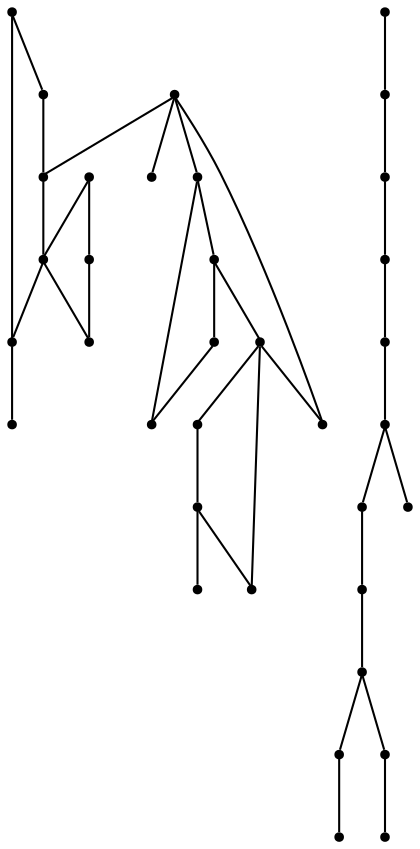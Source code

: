 graph {
  node [shape=point,comment="{\"directed\":false,\"doi\":\"10.1007/978-3-030-68766-3_33\",\"figure\":\"6 (1)\"}"]

  v0 [pos="802.6997586817811,454.8888267383063"]
  v1 [pos="770.456043308123,487.7186157327154"]
  v2 [pos="798.5970021777036,410.3322054738853"]
  v3 [pos="795.6642725592675,375.15732822139177"]
  v4 [pos="722.9682924568508,483.0304263302459"]
  v5 [pos="744.66025707745,374.5687371951835"]
  v6 [pos="705.3790207519116,425.5761971979633"]
  v7 [pos="707.1376220317649,364.0170044824313"]
  v8 [pos="667.8584841240107,376.9138254532679"]
  v9 [pos="650.8557996752302,549.2775540976941"]
  v10 [pos="642.6482200434999,498.8576438735439"]
  v11 [pos="533.0182428780276,484.78900605727904"]
  v12 [pos="638.5433969158471,413.26181514932176"]
  v13 [pos="609.2304081254676,322.97779702263006"]
  v14 [pos="585.1932231746478,378.08892501052753"]
  v15 [pos="536.5354931290474,347.601195912925"]
  v16 [pos="550.0167463883446,318.2885663725821"]
  v17 [pos="525.3962171906686,281.3558962900803"]
  v18 [pos="515.427937861301,420.2961340574542"]
  v19 [pos="457.9729727866577,432.022966327466"]
  v20 [pos="474.38806846170064,476.57958759188693"]
  v21 [pos="455.53925327610585,385.7026544795772"]
  v22 [pos="464.3323232637896,351.11204429388204"]
  v23 [pos="408.6359276747907,417.35838516430516"]
  v24 [pos="362.3202226414219,400.94336349182385"]
  v25 [pos="379.90636261678947,458.3975926241064"]
  v26 [pos="353.52298761237887,356.97533325361115"]
  v27 [pos="338.2830694848109,467.1948152186818"]
  v28 [pos="299.58522509744205,474.2291341268142"]
  v29 [pos="303.694213266454,505.30466735360005"]
  v30 [pos="259.7247102095042,426.7388335781005"]
  v31 [pos="246.82681709416767,316.5226343248613"]
  v32 [pos="242.13440519277742,353.4581737995449"]
  v33 [pos="207.9831326708087,263.20746764690944"]
  v34 [pos="206.95797609778754,293.6578151615996"]

  v0 -- v1 [id="-1",pos="802.6997586817811,454.8888267383063 770.456043308123,487.7186157327154 770.456043308123,487.7186157327154 770.456043308123,487.7186157327154"]
  v34 -- v31 [id="-2",pos="206.95797609778754,293.6578151615996 246.82681709416767,316.5226343248613 246.82681709416767,316.5226343248613 246.82681709416767,316.5226343248613"]
  v33 -- v34 [id="-3",pos="207.9831326708087,263.20746764690944 206.95797609778754,293.6578151615996 206.95797609778754,293.6578151615996 206.95797609778754,293.6578151615996"]
  v32 -- v30 [id="-4",pos="242.13440519277742,353.4581737995449 259.7247102095042,426.7388335781005 259.7247102095042,426.7388335781005 259.7247102095042,426.7388335781005"]
  v31 -- v32 [id="-5",pos="246.82681709416767,316.5226343248613 242.13440519277742,353.4581737995449 242.13440519277742,353.4581737995449 242.13440519277742,353.4581737995449"]
  v30 -- v28 [id="-6",pos="259.7247102095042,426.7388335781005 299.58522509744205,474.2291341268142 299.58522509744205,474.2291341268142 299.58522509744205,474.2291341268142"]
  v28 -- v29 [id="-7",pos="299.58522509744205,474.2291341268142 303.694213266454,505.30466735360005 303.694213266454,505.30466735360005 303.694213266454,505.30466735360005"]
  v28 -- v27 [id="-8",pos="299.58522509744205,474.2291341268142 338.2830694848109,467.1948152186818 338.2830694848109,467.1948152186818 338.2830694848109,467.1948152186818"]
  v27 -- v25 [id="-9",pos="338.2830694848109,467.1948152186818 379.90636261678947,458.3975926241064 379.90636261678947,458.3975926241064 379.90636261678947,458.3975926241064"]
  v24 -- v26 [id="-10",pos="362.3202226414219,400.94336349182385 353.52298761237887,356.97533325361115 353.52298761237887,356.97533325361115 353.52298761237887,356.97533325361115"]
  v25 -- v23 [id="-11",pos="379.90636261678947,458.3975926241064 408.6359276747907,417.35838516430516 408.6359276747907,417.35838516430516 408.6359276747907,417.35838516430516"]
  v23 -- v21 [id="-12",pos="408.6359276747907,417.35838516430516 455.53925327610585,385.7026544795772 455.53925327610585,385.7026544795772 455.53925327610585,385.7026544795772"]
  v23 -- v24 [id="-13",pos="408.6359276747907,417.35838516430516 362.3202226414219,400.94336349182385 362.3202226414219,400.94336349182385 362.3202226414219,400.94336349182385"]
  v21 -- v22 [id="-14",pos="455.53925327610585,385.7026544795772 464.3323232637896,351.11204429388204 464.3323232637896,351.11204429388204 464.3323232637896,351.11204429388204"]
  v19 -- v20 [id="-15",pos="457.9729727866577,432.022966327466 474.38806846170064,476.57958759188693 474.38806846170064,476.57958759188693 474.38806846170064,476.57958759188693"]
  v20 -- v11 [id="-16",pos="474.38806846170064,476.57958759188693 533.0182428780276,484.78900605727904 533.0182428780276,484.78900605727904 533.0182428780276,484.78900605727904"]
  v18 -- v19 [id="-17",pos="515.427937861301,420.2961340574542 457.9729727866577,432.022966327466 457.9729727866577,432.022966327466 457.9729727866577,432.022966327466"]
  v18 -- v14 [id="-18",pos="515.427937861301,420.2961340574542 585.1932231746478,378.08892501052753 585.1932231746478,378.08892501052753 585.1932231746478,378.08892501052753"]
  v11 -- v18 [id="-19",pos="533.0182428780276,484.78900605727904 515.427937861301,420.2961340574542 515.427937861301,420.2961340574542 515.427937861301,420.2961340574542"]
  v15 -- v16 [id="-20",pos="536.5354931290474,347.601195912925 550.0167463883446,318.2885663725821 550.0167463883446,318.2885663725821 550.0167463883446,318.2885663725821"]
  v16 -- v17 [id="-21",pos="550.0167463883446,318.2885663725821 525.3962171906686,281.3558962900803 525.3962171906686,281.3558962900803 525.3962171906686,281.3558962900803"]
  v16 -- v13 [id="-22",pos="550.0167463883446,318.2885663725821 609.2304081254676,322.97779702263006 609.2304081254676,322.97779702263006 609.2304081254676,322.97779702263006"]
  v14 -- v12 [id="-23",pos="585.1932231746478,378.08892501052753 638.5433969158471,413.26181514932176 638.5433969158471,413.26181514932176 638.5433969158471,413.26181514932176"]
  v14 -- v15 [id="-24",pos="585.1932231746478,378.08892501052753 536.5354931290474,347.601195912925 536.5354931290474,347.601195912925 536.5354931290474,347.601195912925"]
  v13 -- v14 [id="-25",pos="609.2304081254676,322.97779702263006 585.1932231746478,378.08892501052753 585.1932231746478,378.08892501052753 585.1932231746478,378.08892501052753"]
  v12 -- v10 [id="-26",pos="638.5433969158471,413.26181514932176 642.6482200434999,498.8576438735439 642.6482200434999,498.8576438735439 642.6482200434999,498.8576438735439"]
  v10 -- v11 [id="-27",pos="642.6482200434999,498.8576438735439 533.0182428780276,484.78900605727904 533.0182428780276,484.78900605727904 533.0182428780276,484.78900605727904"]
  v10 -- v9 [id="-28",pos="642.6482200434999,498.8576438735439 650.8557996752302,549.2775540976941 650.8557996752302,549.2775540976941 650.8557996752302,549.2775540976941"]
  v10 -- v4 [id="-29",pos="642.6482200434999,498.8576438735439 722.9682924568508,483.0304263302459 722.9682924568508,483.0304263302459 722.9682924568508,483.0304263302459"]
  v6 -- v2 [id="-31",pos="705.3790207519116,425.5761971979633 798.5970021777036,410.3322054738853 798.5970021777036,410.3322054738853 798.5970021777036,410.3322054738853"]
  v6 -- v8 [id="-32",pos="705.3790207519116,425.5761971979633 667.8584841240107,376.9138254532679 667.8584841240107,376.9138254532679 667.8584841240107,376.9138254532679"]
  v7 -- v8 [id="-33",pos="707.1376220317649,364.0170044824313 667.8584841240107,376.9138254532679 667.8584841240107,376.9138254532679 667.8584841240107,376.9138254532679"]
  v4 -- v6 [id="-34",pos="722.9682924568508,483.0304263302459 705.3790207519116,425.5761971979633 705.3790207519116,425.5761971979633 705.3790207519116,425.5761971979633"]
  v5 -- v7 [id="-35",pos="744.66025707745,374.5687371951835 707.1376220317649,364.0170044824313 707.1376220317649,364.0170044824313 707.1376220317649,364.0170044824313"]
  v5 -- v6 [id="-36",pos="744.66025707745,374.5687371951835 705.3790207519116,425.5761971979633 705.3790207519116,425.5761971979633 705.3790207519116,425.5761971979633"]
  v1 -- v4 [id="-37",pos="770.456043308123,487.7186157327154 722.9682924568508,483.0304263302459 722.9682924568508,483.0304263302459 722.9682924568508,483.0304263302459"]
  v2 -- v0 [id="-38",pos="798.5970021777036,410.3322054738853 802.6997586817811,454.8888267383063 802.6997586817811,454.8888267383063 802.6997586817811,454.8888267383063"]
  v2 -- v3 [id="-39",pos="798.5970021777036,410.3322054738853 795.6642725592675,375.15732822139177 795.6642725592675,375.15732822139177 795.6642725592675,375.15732822139177"]
}